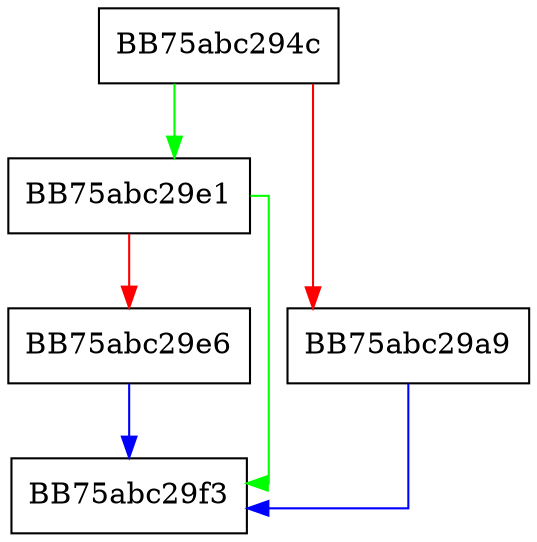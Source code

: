 digraph eIL_rol64f {
  node [shape="box"];
  graph [splines=ortho];
  BB75abc294c -> BB75abc29e1 [color="green"];
  BB75abc294c -> BB75abc29a9 [color="red"];
  BB75abc29a9 -> BB75abc29f3 [color="blue"];
  BB75abc29e1 -> BB75abc29f3 [color="green"];
  BB75abc29e1 -> BB75abc29e6 [color="red"];
  BB75abc29e6 -> BB75abc29f3 [color="blue"];
}